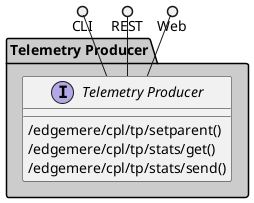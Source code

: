 @startuml



package "Telemetry Producer" #cccccc {

    interface "Telemetry Producer" as i {
            /edgemere/cpl/tp/setparent()
            /edgemere/cpl/tp/stats/get()
            /edgemere/cpl/tp/stats/send()
    
    }
}

CLI ()-- i
REST ()-- i
Web ()-- i

package "Telemetry Producer" #cccccc {
    
}



@enduml
